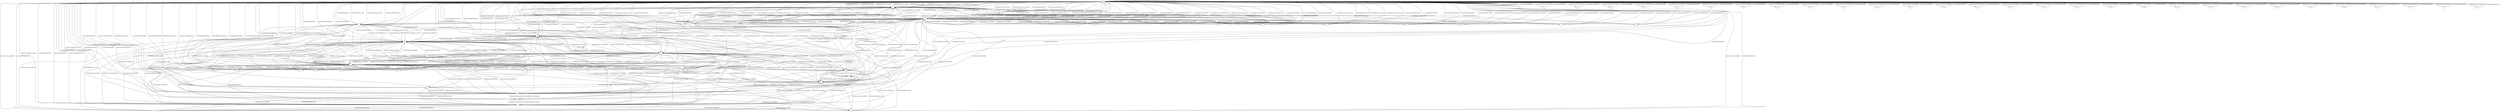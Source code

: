 digraph statespace {
 0 [label="0",shape=ellipse]
 1 [label="1",shape=ellipse]
 2 [label="2",shape=ellipse]
 3 [label="3",shape=ellipse]
 4 [label="4",shape=ellipse]
 5 [label="5",shape=ellipse]
 6 [label="6",shape=ellipse]
 7 [label="7",shape=ellipse]
 8 [label="8",shape=ellipse]
 9 [label="9",shape=ellipse]
 10 [label="10",shape=ellipse]
 11 [label="11",shape=ellipse]
 12 [label="12",shape=ellipse]
 13 [label="13",shape=ellipse]
 14 [label="14",shape=ellipse]
 15 [label="15",shape=ellipse]
 16 [label="16",shape=ellipse]
 17 [label="17",shape=ellipse]
 18 [label="18",shape=ellipse]
 19 [label="19",shape=ellipse]
 20 [label="20",shape=ellipse]
 21 [label="21",shape=ellipse]
 22 [label="22",shape=ellipse]
 23 [label="23",shape=ellipse]
 24 [label="24",shape=ellipse]
 25 [label="25",shape=ellipse]
 26 [label="26",shape=ellipse]
 27 [label="27",shape=ellipse]
 28 [label="28",shape=ellipse]
 29 [label="29",shape=ellipse]
 30 [label="30",shape=ellipse]
 31 [label="31",shape=ellipse]
 32 [label="32",shape=ellipse]
 33 [label="33",shape=ellipse]
 34 [label="34",shape=ellipse]
 35 [label="35",shape=ellipse]
 36 [label="36",shape=ellipse]
 37 [label="37",shape=ellipse]
 38 [label="38",shape=ellipse]
 39 [label="39",shape=ellipse]
 40 [label="40",shape=ellipse]
 41 [label="41",shape=ellipse]
 42 [label="42",shape=ellipse]
 43 [label="43",shape=ellipse]
 44 [label="44",shape=ellipse]
 45 [label="45",shape=ellipse]
 46 [label="46",shape=ellipse]
 47 [label="47",shape=ellipse]
 48 [label="48",shape=ellipse]
 49 [label="49",shape=ellipse]
 50 [label="50",shape=ellipse]
 51 [label="51",shape=ellipse]
 52 [label="52",shape=ellipse]
 53 [label="53",shape=ellipse]
 54 [label="54",shape=ellipse]
 55 [label="55",shape=ellipse]
 56 [label="56",shape=ellipse]
 57 [label="57",shape=ellipse]
 58 [label="58",shape=ellipse]
 59 [label="59",shape=ellipse]
 60 [label="60",shape=ellipse]
 61 [label="61",shape=ellipse]
 62 [label="62",shape=ellipse]
 63 [label="63",shape=ellipse]
 64 [label="64",shape=ellipse]
 65 [label="65",shape=ellipse]
 66 [label="66",shape=ellipse]
 67 [label="67",shape=ellipse]
 68 [label="68",shape=ellipse]
 69 [label="69",shape=ellipse]
 70 [label="70",shape=ellipse]
 71 [label="71",shape=ellipse]
 72 [label="72",shape=ellipse]
 73 [label="73",shape=ellipse]
 74 [label="74",shape=ellipse]
    0 -> 1[label="<none;idle;req_r2;req_r2;req_r4>"]
    0 -> 1[label="<none;idle;req_r7;req_r7;req_r4>"]
    0 -> 1[label="<none;idle;req_r6;req_r6;req_r4>"]
    0 -> 1[label="<none;idle;idle;idle;req_r4>"]
    0 -> 0[label="<none;idle;idle;idle;idle>"]
    0 -> 0[label="<none;idle;req_r2;req_r2;idle>"]
    0 -> 0[label="<none;req_r4;req_r2;req_r2;req_r4>"]
    0 -> 0[label="<none;idle;req_r7;req_r7;idle>"]
    0 -> 0[label="<none;req_r4;idle;idle;req_r4>"]
    0 -> 0[label="<none;idle;req_r6;req_r6;idle>"]
    0 -> 0[label="<none;req_r4;req_r7;req_r7;req_r4>"]
    0 -> 0[label="<none;req_r4;req_r6;req_r6;req_r4>"]
    0 -> 2[label="<none;req_r4;idle;req_r6;idle>"]
    0 -> 3[label="<none;idle;idle;req_r7;idle>"]
    0 -> 3[label="<none;req_r4;idle;req_r7;req_r4>"]
    0 -> 4[label="<none;idle;idle;req_r7;req_r4>"]
    0 -> 5[label="<none;req_r4;req_r6;req_r7;idle>"]
    0 -> 6[label="<none;idle;req_r7;idle;idle>"]
    0 -> 6[label="<none;req_r4;req_r7;idle;req_r4>"]
    0 -> 7[label="<none;idle;idle;req_r6;req_r4>"]
    0 -> 8[label="<none;req_r4;req_r2;req_r7;idle>"]
    0 -> 9[label="<none;req_r4;idle;idle;idle>"]
    0 -> 9[label="<none;req_r4;req_r7;req_r7;idle>"]
    0 -> 9[label="<none;req_r4;req_r6;req_r6;idle>"]
    0 -> 9[label="<none;req_r4;req_r2;req_r2;idle>"]
    0 -> 10[label="<none;idle;req_r2;req_r7;req_r4>"]
    0 -> 11[label="<none;req_r4;req_r2;idle;req_r4>"]
    0 -> 11[label="<none;idle;req_r2;idle;idle>"]
    0 -> 12[label="<none;req_r4;req_r2;req_r7;req_r4>"]
    0 -> 12[label="<none;idle;req_r2;req_r7;idle>"]
    0 -> 13[label="<none;req_r4;req_r6;req_r3;idle>"]
    0 -> 14[label="<none;idle;idle;req_r1;req_r4>"]
    0 -> 15[label="<none;req_r4;req_r2;idle;idle>"]
    0 -> 16[label="<none;idle;req_r6;req_r1;idle>"]
    0 -> 16[label="<none;req_r4;req_r6;req_r1;req_r4>"]
    0 -> 17[label="<none;req_r4;req_r7;idle;idle>"]
    0 -> 18[label="<none;req_r4;idle;req_r7;idle>"]
    0 -> 19[label="<none;idle;req_r6;idle;req_r4>"]
    0 -> 20[label="<none;idle;req_r2;idle;req_r4>"]
    0 -> 21[label="<none;req_r4;req_r7;req_r2;idle>"]
    0 -> 22[label="<none;req_r4;req_r6;req_r7;req_r4>"]
    0 -> 22[label="<none;idle;req_r6;req_r7;idle>"]
    0 -> 23[label="<none;idle;req_r6;req_r7;req_r4>"]
    0 -> 24[label="<none;idle;req_r7;req_r2;req_r4>"]
    0 -> 25[label="<none;req_r4;req_r6;req_r8;idle>"]
    0 -> 26[label="<none;idle;req_r7;idle;req_r4>"]
    0 -> 27[label="<none;req_r4;idle;req_r3;req_r4>"]
    0 -> 27[label="<none;idle;idle;req_r3;idle>"]
    0 -> 28[label="<none;req_r4;req_r6;req_r1;idle>"]
    0 -> 29[label="<none;idle;req_r6;idle;idle>"]
    0 -> 29[label="<none;req_r4;req_r6;idle;req_r4>"]
    0 -> 30[label="<none;req_r4;req_r6;idle;idle>"]
    0 -> 31[label="<none;idle;req_r7;req_r2;idle>"]
    0 -> 31[label="<none;req_r4;req_r7;req_r2;req_r4>"]
    0 -> 32[label="<none;req_r4;idle;req_r8;req_r4>"]
    0 -> 32[label="<none;idle;idle;req_r8;idle>"]
    0 -> 33[label="<none;req_r4;req_r7;req_r3;idle>"]
    0 -> 34[label="<none;req_r4;idle;req_r2;idle>"]
    0 -> 35[label="<none;req_r4;req_r7;req_r1;idle>"]
    0 -> 36[label="<none;idle;req_r7;req_r8;req_r4>"]
    0 -> 37[label="<none;req_r4;req_r2;req_r3;idle>"]
    0 -> 38[label="<none;req_r4;req_r7;req_r8;idle>"]
    0 -> 39[label="<none;idle;req_r6;req_r3;req_r4>"]
    0 -> 40[label="<none;req_r4;req_r6;req_r3;req_r4>"]
    0 -> 40[label="<none;idle;req_r6;req_r3;idle>"]
    0 -> 41[label="<none;req_r4;req_r7;req_r6;idle>"]
    0 -> 42[label="<none;idle;req_r7;req_r6;idle>"]
    0 -> 42[label="<none;req_r4;req_r7;req_r6;req_r4>"]
    0 -> 43[label="<none;req_r4;req_r2;req_r8;idle>"]
    0 -> 44[label="<none;req_r4;req_r6;req_r2;idle>"]
    0 -> 45[label="<none;idle;req_r6;req_r8;req_r4>"]
    0 -> 46[label="<none;req_r4;idle;req_r2;req_r4>"]
    0 -> 46[label="<none;idle;idle;req_r2;idle>"]
    0 -> 47[label="<none;idle;req_r7;req_r8;idle>"]
    0 -> 47[label="<none;req_r4;req_r7;req_r8;req_r4>"]
    0 -> 48[label="<none;idle;req_r7;req_r6;req_r4>"]
    0 -> 49[label="<none;idle;req_r7;req_r1;req_r4>"]
    0 -> 50[label="<none;req_r4;req_r6;req_r8;req_r4>"]
    0 -> 50[label="<none;idle;req_r6;req_r8;idle>"]
    0 -> 51[label="<none;req_r4;req_r7;req_r1;req_r4>"]
    0 -> 51[label="<none;idle;req_r7;req_r1;idle>"]
    0 -> 52[label="<none;idle;req_r6;req_r1;req_r4>"]
    0 -> 53[label="<none;idle;idle;req_r3;req_r4>"]
    0 -> 54[label="<none;req_r4;req_r2;req_r1;idle>"]
    0 -> 55[label="<none;idle;req_r7;req_r3;req_r4>"]
    0 -> 56[label="<none;idle;idle;req_r6;idle>"]
    0 -> 56[label="<none;req_r4;idle;req_r6;req_r4>"]
    0 -> 57[label="<none;req_r4;idle;req_r8;idle>"]
    0 -> 58[label="<none;idle;req_r7;req_r3;idle>"]
    0 -> 58[label="<none;req_r4;req_r7;req_r3;req_r4>"]
    0 -> 59[label="<none;idle;idle;req_r8;req_r4>"]
    0 -> 60[label="<none;idle;idle;req_r1;idle>"]
    0 -> 60[label="<none;req_r4;idle;req_r1;req_r4>"]
    0 -> 61[label="<none;req_r4;idle;req_r1;idle>"]
    0 -> 62[label="<none;idle;req_r2;req_r6;req_r4>"]
    0 -> 63[label="<none;idle;req_r6;req_r2;idle>"]
    0 -> 63[label="<none;req_r4;req_r6;req_r2;req_r4>"]
    0 -> 64[label="<none;req_r4;req_r2;req_r6;idle>"]
    0 -> 65[label="<none;req_r4;idle;req_r3;idle>"]
    0 -> 66[label="<none;idle;req_r6;req_r2;req_r4>"]
    0 -> 67[label="<none;idle;req_r2;req_r3;req_r4>"]
    0 -> 68[label="<none;idle;idle;req_r2;req_r4>"]
    0 -> 69[label="<none;idle;req_r2;req_r3;idle>"]
    0 -> 69[label="<none;req_r4;req_r2;req_r3;req_r4>"]
    0 -> 70[label="<none;req_r4;req_r2;req_r6;req_r4>"]
    0 -> 70[label="<none;idle;req_r2;req_r6;idle>"]
    0 -> 71[label="<none;idle;req_r2;req_r8;idle>"]
    0 -> 71[label="<none;req_r4;req_r2;req_r8;req_r4>"]
    0 -> 72[label="<none;idle;req_r2;req_r1;req_r4>"]
    0 -> 73[label="<none;idle;req_r2;req_r1;idle>"]
    0 -> 73[label="<none;req_r4;req_r2;req_r1;req_r4>"]
    0 -> 74[label="<none;idle;req_r2;req_r8;req_r4>"]
    1 -> 11[label="<none;idle;req_r2;idle;relall>"]
    1 -> 6[label="<none;idle;req_r7;idle;relall>"]
    1 -> 29[label="<none;idle;req_r6;idle;relall>"]
    1 -> 0[label="<none;idle;idle;idle;relall>"]
    1 -> 0[label="<none;idle;req_r2;req_r2;relall>"]
    1 -> 0[label="<none;idle;req_r7;req_r7;relall>"]
    1 -> 0[label="<none;idle;req_r6;req_r6;relall>"]
    1 -> 46[label="<none;idle;idle;req_r2;relall>"]
    1 -> 63[label="<none;idle;req_r6;req_r2;relall>"]
    1 -> 40[label="<none;idle;req_r6;req_r3;relall>"]
    1 -> 22[label="<none;idle;req_r6;req_r7;relall>"]
    1 -> 31[label="<none;idle;req_r7;req_r2;relall>"]
    1 -> 56[label="<none;idle;idle;req_r6;relall>"]
    1 -> 3[label="<none;idle;idle;req_r7;relall>"]
    1 -> 12[label="<none;idle;req_r2;req_r7;relall>"]
    1 -> 69[label="<none;idle;req_r2;req_r3;relall>"]
    1 -> 51[label="<none;idle;req_r7;req_r1;relall>"]
    1 -> 70[label="<none;idle;req_r2;req_r6;relall>"]
    1 -> 71[label="<none;idle;req_r2;req_r8;relall>"]
    1 -> 50[label="<none;idle;req_r6;req_r8;relall>"]
    1 -> 42[label="<none;idle;req_r7;req_r6;relall>"]
    1 -> 73[label="<none;idle;req_r2;req_r1;relall>"]
    1 -> 16[label="<none;idle;req_r6;req_r1;relall>"]
    1 -> 58[label="<none;idle;req_r7;req_r3;relall>"]
    1 -> 32[label="<none;idle;idle;req_r8;relall>"]
    1 -> 47[label="<none;idle;req_r7;req_r8;relall>"]
    1 -> 27[label="<none;idle;idle;req_r3;relall>"]
    1 -> 60[label="<none;idle;idle;req_r1;relall>"]
    2 -> 6[label="<none;relall;req_r7;relall;idle>"]
    2 -> 11[label="<none;relall;req_r2;relall;idle>"]
    2 -> 0[label="<none;relall;idle;relall;idle>"]
    3 -> 15[label="<none;req_r4;req_r2;relall;idle>"]
    3 -> 11[label="<none;idle;req_r2;relall;idle>"]
    3 -> 11[label="<none;req_r4;req_r2;relall;req_r4>"]
    3 -> 0[label="<none;req_r4;idle;relall;req_r4>"]
    3 -> 0[label="<none;idle;idle;relall;idle>"]
    3 -> 20[label="<none;idle;req_r2;relall;req_r4>"]
    3 -> 1[label="<none;idle;idle;relall;req_r4>"]
    3 -> 19[label="<none;idle;req_r6;relall;req_r4>"]
    3 -> 9[label="<none;req_r4;idle;relall;idle>"]
    3 -> 29[label="<none;req_r4;req_r6;relall;req_r4>"]
    3 -> 29[label="<none;idle;req_r6;relall;idle>"]
    3 -> 30[label="<none;req_r4;req_r6;relall;idle>"]
    4 -> 11[label="<none;idle;req_r2;relall;relall>"]
    4 -> 29[label="<none;idle;req_r6;relall;relall>"]
    4 -> 0[label="<none;idle;idle;relall;relall>"]
    5 -> 0[label="<none;relall;relall;relall;idle>"]
    6 -> 68[label="<none;idle;relall;req_r2;req_r4>"]
    6 -> 0[label="<none;idle;relall;idle;idle>"]
    6 -> 0[label="<none;req_r4;relall;idle;req_r4>"]
    6 -> 1[label="<none;idle;relall;idle;req_r4>"]
    6 -> 46[label="<none;req_r4;relall;req_r2;req_r4>"]
    6 -> 46[label="<none;idle;relall;req_r2;idle>"]
    6 -> 65[label="<none;req_r4;relall;req_r3;idle>"]
    6 -> 9[label="<none;req_r4;relall;idle;idle>"]
    6 -> 34[label="<none;req_r4;relall;req_r2;idle>"]
    6 -> 53[label="<none;idle;relall;req_r3;req_r4>"]
    6 -> 2[label="<none;req_r4;relall;req_r6;idle>"]
    6 -> 56[label="<none;req_r4;relall;req_r6;req_r4>"]
    6 -> 56[label="<none;idle;relall;req_r6;idle>"]
    6 -> 7[label="<none;idle;relall;req_r6;req_r4>"]
    6 -> 57[label="<none;req_r4;relall;req_r8;idle>"]
    6 -> 61[label="<none;req_r4;relall;req_r1;idle>"]
    6 -> 60[label="<none;idle;relall;req_r1;idle>"]
    6 -> 60[label="<none;req_r4;relall;req_r1;req_r4>"]
    6 -> 14[label="<none;idle;relall;req_r1;req_r4>"]
    6 -> 59[label="<none;idle;relall;req_r8;req_r4>"]
    6 -> 32[label="<none;idle;relall;req_r8;idle>"]
    6 -> 32[label="<none;req_r4;relall;req_r8;req_r4>"]
    6 -> 27[label="<none;idle;relall;req_r3;idle>"]
    6 -> 27[label="<none;req_r4;relall;req_r3;req_r4>"]
    7 -> 11[label="<none;idle;req_r2;relall;relall>"]
    7 -> 6[label="<none;idle;req_r7;relall;relall>"]
    7 -> 0[label="<none;idle;idle;relall;relall>"]
    8 -> 0[label="<none;relall;relall;relall;idle>"]
    9 -> 11[label="<none;relall;req_r2;idle;idle>"]
    9 -> 70[label="<none;relall;req_r2;req_r6;idle>"]
    9 -> 6[label="<none;relall;req_r7;idle;idle>"]
    9 -> 42[label="<none;relall;req_r7;req_r6;idle>"]
    9 -> 60[label="<none;relall;idle;req_r1;idle>"]
    9 -> 40[label="<none;relall;req_r6;req_r3;idle>"]
    9 -> 12[label="<none;relall;req_r2;req_r7;idle>"]
    9 -> 31[label="<none;relall;req_r7;req_r2;idle>"]
    9 -> 3[label="<none;relall;idle;req_r7;idle>"]
    9 -> 0[label="<none;relall;req_r7;req_r7;idle>"]
    9 -> 0[label="<none;relall;idle;idle;idle>"]
    9 -> 0[label="<none;relall;req_r2;req_r2;idle>"]
    9 -> 0[label="<none;relall;req_r6;req_r6;idle>"]
    9 -> 29[label="<none;relall;req_r6;idle;idle>"]
    9 -> 71[label="<none;relall;req_r2;req_r8;idle>"]
    9 -> 58[label="<none;relall;req_r7;req_r3;idle>"]
    9 -> 22[label="<none;relall;req_r6;req_r7;idle>"]
    9 -> 16[label="<none;relall;req_r6;req_r1;idle>"]
    9 -> 47[label="<none;relall;req_r7;req_r8;idle>"]
    9 -> 56[label="<none;relall;idle;req_r6;idle>"]
    9 -> 51[label="<none;relall;req_r7;req_r1;idle>"]
    9 -> 50[label="<none;relall;req_r6;req_r8;idle>"]
    9 -> 27[label="<none;relall;idle;req_r3;idle>"]
    9 -> 69[label="<none;relall;req_r2;req_r3;idle>"]
    9 -> 32[label="<none;relall;idle;req_r8;idle>"]
    9 -> 73[label="<none;relall;req_r2;req_r1;idle>"]
    9 -> 46[label="<none;relall;idle;req_r2;idle>"]
    9 -> 63[label="<none;relall;req_r6;req_r2;idle>"]
    10 -> 0[label="<none;idle;relall;relall;relall>"]
    11 -> 3[label="<none;idle;relall;req_r7;idle>"]
    11 -> 3[label="<none;req_r4;relall;req_r7;req_r4>"]
    11 -> 18[label="<none;req_r4;relall;req_r7;idle>"]
    11 -> 4[label="<none;idle;relall;req_r7;req_r4>"]
    11 -> 56[label="<none;idle;relall;req_r6;idle>"]
    11 -> 56[label="<none;req_r4;relall;req_r6;req_r4>"]
    11 -> 1[label="<none;idle;relall;idle;req_r4>"]
    11 -> 9[label="<none;req_r4;relall;idle;idle>"]
    11 -> 65[label="<none;req_r4;relall;req_r3;idle>"]
    11 -> 0[label="<none;idle;relall;idle;idle>"]
    11 -> 0[label="<none;req_r4;relall;idle;req_r4>"]
    11 -> 2[label="<none;req_r4;relall;req_r6;idle>"]
    11 -> 27[label="<none;idle;relall;req_r3;idle>"]
    11 -> 27[label="<none;req_r4;relall;req_r3;req_r4>"]
    11 -> 32[label="<none;idle;relall;req_r8;idle>"]
    11 -> 32[label="<none;req_r4;relall;req_r8;req_r4>"]
    11 -> 61[label="<none;req_r4;relall;req_r1;idle>"]
    11 -> 59[label="<none;idle;relall;req_r8;req_r4>"]
    11 -> 7[label="<none;idle;relall;req_r6;req_r4>"]
    11 -> 57[label="<none;req_r4;relall;req_r8;idle>"]
    11 -> 53[label="<none;idle;relall;req_r3;req_r4>"]
    11 -> 14[label="<none;idle;relall;req_r1;req_r4>"]
    11 -> 60[label="<none;idle;relall;req_r1;idle>"]
    11 -> 60[label="<none;req_r4;relall;req_r1;req_r4>"]
    12 -> 9[label="<none;req_r4;relall;relall;idle>"]
    12 -> 1[label="<none;idle;relall;relall;req_r4>"]
    12 -> 0[label="<none;req_r4;relall;relall;req_r4>"]
    12 -> 0[label="<none;idle;relall;relall;idle>"]
    13 -> 0[label="<none;relall;relall;relall;idle>"]
    14 -> 29[label="<none;idle;req_r6;relall;relall>"]
    14 -> 6[label="<none;idle;req_r7;relall;relall>"]
    14 -> 0[label="<none;idle;idle;relall;relall>"]
    14 -> 11[label="<none;idle;req_r2;relall;relall>"]
    15 -> 0[label="<none;relall;relall;idle;idle>"]
    15 -> 56[label="<none;relall;relall;req_r6;idle>"]
    15 -> 3[label="<none;relall;relall;req_r7;idle>"]
    15 -> 27[label="<none;relall;relall;req_r3;idle>"]
    15 -> 60[label="<none;relall;relall;req_r1;idle>"]
    15 -> 32[label="<none;relall;relall;req_r8;idle>"]
    16 -> 9[label="<none;req_r4;relall;relall;idle>"]
    16 -> 0[label="<none;idle;relall;relall;idle>"]
    16 -> 0[label="<none;req_r4;relall;relall;req_r4>"]
    16 -> 1[label="<none;idle;relall;relall;req_r4>"]
    17 -> 0[label="<none;relall;relall;idle;idle>"]
    17 -> 56[label="<none;relall;relall;req_r6;idle>"]
    17 -> 46[label="<none;relall;relall;req_r2;idle>"]
    17 -> 27[label="<none;relall;relall;req_r3;idle>"]
    17 -> 32[label="<none;relall;relall;req_r8;idle>"]
    17 -> 60[label="<none;relall;relall;req_r1;idle>"]
    18 -> 11[label="<none;relall;req_r2;relall;idle>"]
    18 -> 0[label="<none;relall;idle;relall;idle>"]
    18 -> 29[label="<none;relall;req_r6;relall;idle>"]
    19 -> 0[label="<none;idle;relall;idle;relall>"]
    19 -> 27[label="<none;idle;relall;req_r3;relall>"]
    19 -> 60[label="<none;idle;relall;req_r1;relall>"]
    19 -> 32[label="<none;idle;relall;req_r8;relall>"]
    19 -> 46[label="<none;idle;relall;req_r2;relall>"]
    19 -> 3[label="<none;idle;relall;req_r7;relall>"]
    20 -> 0[label="<none;idle;relall;idle;relall>"]
    20 -> 56[label="<none;idle;relall;req_r6;relall>"]
    20 -> 27[label="<none;idle;relall;req_r3;relall>"]
    20 -> 60[label="<none;idle;relall;req_r1;relall>"]
    20 -> 32[label="<none;idle;relall;req_r8;relall>"]
    20 -> 3[label="<none;idle;relall;req_r7;relall>"]
    21 -> 0[label="<none;relall;relall;relall;idle>"]
    22 -> 1[label="<none;idle;relall;relall;req_r4>"]
    22 -> 9[label="<none;req_r4;relall;relall;idle>"]
    22 -> 0[label="<none;req_r4;relall;relall;req_r4>"]
    22 -> 0[label="<none;idle;relall;relall;idle>"]
    23 -> 0[label="<none;idle;relall;relall;relall>"]
    24 -> 0[label="<none;idle;relall;relall;relall>"]
    25 -> 0[label="<none;relall;relall;relall;idle>"]
    26 -> 46[label="<none;idle;relall;req_r2;relall>"]
    26 -> 27[label="<none;idle;relall;req_r3;relall>"]
    26 -> 56[label="<none;idle;relall;req_r6;relall>"]
    26 -> 0[label="<none;idle;relall;idle;relall>"]
    26 -> 60[label="<none;idle;relall;req_r1;relall>"]
    26 -> 32[label="<none;idle;relall;req_r8;relall>"]
    27 -> 15[label="<none;req_r4;req_r2;relall;idle>"]
    27 -> 30[label="<none;req_r4;req_r6;relall;idle>"]
    27 -> 6[label="<none;req_r4;req_r7;relall;req_r4>"]
    27 -> 6[label="<none;idle;req_r7;relall;idle>"]
    27 -> 20[label="<none;idle;req_r2;relall;req_r4>"]
    27 -> 0[label="<none;idle;idle;relall;idle>"]
    27 -> 0[label="<none;req_r4;idle;relall;req_r4>"]
    27 -> 26[label="<none;idle;req_r7;relall;req_r4>"]
    27 -> 17[label="<none;req_r4;req_r7;relall;idle>"]
    27 -> 1[label="<none;idle;idle;relall;req_r4>"]
    27 -> 29[label="<none;req_r4;req_r6;relall;req_r4>"]
    27 -> 29[label="<none;idle;req_r6;relall;idle>"]
    27 -> 11[label="<none;idle;req_r2;relall;idle>"]
    27 -> 11[label="<none;req_r4;req_r2;relall;req_r4>"]
    27 -> 9[label="<none;req_r4;idle;relall;idle>"]
    27 -> 19[label="<none;idle;req_r6;relall;req_r4>"]
    28 -> 0[label="<none;relall;relall;relall;idle>"]
    29 -> 18[label="<none;req_r4;relall;req_r7;idle>"]
    29 -> 9[label="<none;req_r4;relall;idle;idle>"]
    29 -> 0[label="<none;idle;relall;idle;idle>"]
    29 -> 0[label="<none;req_r4;relall;idle;req_r4>"]
    29 -> 46[label="<none;idle;relall;req_r2;idle>"]
    29 -> 46[label="<none;req_r4;relall;req_r2;req_r4>"]
    29 -> 1[label="<none;idle;relall;idle;req_r4>"]
    29 -> 61[label="<none;req_r4;relall;req_r1;idle>"]
    29 -> 4[label="<none;idle;relall;req_r7;req_r4>"]
    29 -> 68[label="<none;idle;relall;req_r2;req_r4>"]
    29 -> 3[label="<none;idle;relall;req_r7;idle>"]
    29 -> 3[label="<none;req_r4;relall;req_r7;req_r4>"]
    29 -> 34[label="<none;req_r4;relall;req_r2;idle>"]
    29 -> 60[label="<none;req_r4;relall;req_r1;req_r4>"]
    29 -> 60[label="<none;idle;relall;req_r1;idle>"]
    29 -> 57[label="<none;req_r4;relall;req_r8;idle>"]
    29 -> 65[label="<none;req_r4;relall;req_r3;idle>"]
    29 -> 27[label="<none;req_r4;relall;req_r3;req_r4>"]
    29 -> 27[label="<none;idle;relall;req_r3;idle>"]
    29 -> 53[label="<none;idle;relall;req_r3;req_r4>"]
    29 -> 59[label="<none;idle;relall;req_r8;req_r4>"]
    29 -> 14[label="<none;idle;relall;req_r1;req_r4>"]
    29 -> 32[label="<none;req_r4;relall;req_r8;req_r4>"]
    29 -> 32[label="<none;idle;relall;req_r8;idle>"]
    30 -> 0[label="<none;relall;relall;idle;idle>"]
    30 -> 27[label="<none;relall;relall;req_r3;idle>"]
    30 -> 32[label="<none;relall;relall;req_r8;idle>"]
    30 -> 46[label="<none;relall;relall;req_r2;idle>"]
    30 -> 60[label="<none;relall;relall;req_r1;idle>"]
    30 -> 3[label="<none;relall;relall;req_r7;idle>"]
    31 -> 1[label="<none;idle;relall;relall;req_r4>"]
    31 -> 0[label="<none;req_r4;relall;relall;req_r4>"]
    31 -> 0[label="<none;idle;relall;relall;idle>"]
    31 -> 9[label="<none;req_r4;relall;relall;idle>"]
    32 -> 6[label="<none;req_r4;req_r7;relall;req_r4>"]
    32 -> 6[label="<none;idle;req_r7;relall;idle>"]
    32 -> 26[label="<none;idle;req_r7;relall;req_r4>"]
    32 -> 17[label="<none;req_r4;req_r7;relall;idle>"]
    32 -> 9[label="<none;req_r4;idle;relall;idle>"]
    32 -> 15[label="<none;req_r4;req_r2;relall;idle>"]
    32 -> 30[label="<none;req_r4;req_r6;relall;idle>"]
    32 -> 20[label="<none;idle;req_r2;relall;req_r4>"]
    32 -> 11[label="<none;idle;req_r2;relall;idle>"]
    32 -> 11[label="<none;req_r4;req_r2;relall;req_r4>"]
    32 -> 29[label="<none;idle;req_r6;relall;idle>"]
    32 -> 29[label="<none;req_r4;req_r6;relall;req_r4>"]
    32 -> 19[label="<none;idle;req_r6;relall;req_r4>"]
    32 -> 0[label="<none;idle;idle;relall;idle>"]
    32 -> 0[label="<none;req_r4;idle;relall;req_r4>"]
    32 -> 1[label="<none;idle;idle;relall;req_r4>"]
    33 -> 0[label="<none;relall;relall;relall;idle>"]
    34 -> 0[label="<none;relall;idle;relall;idle>"]
    34 -> 6[label="<none;relall;req_r7;relall;idle>"]
    34 -> 29[label="<none;relall;req_r6;relall;idle>"]
    35 -> 0[label="<none;relall;relall;relall;idle>"]
    36 -> 0[label="<none;idle;relall;relall;relall>"]
    37 -> 0[label="<none;relall;relall;relall;idle>"]
    38 -> 0[label="<none;relall;relall;relall;idle>"]
    39 -> 0[label="<none;idle;relall;relall;relall>"]
    40 -> 9[label="<none;req_r4;relall;relall;idle>"]
    40 -> 1[label="<none;idle;relall;relall;req_r4>"]
    40 -> 0[label="<none;idle;relall;relall;idle>"]
    40 -> 0[label="<none;req_r4;relall;relall;req_r4>"]
    41 -> 0[label="<none;relall;relall;relall;idle>"]
    42 -> 9[label="<none;req_r4;relall;relall;idle>"]
    42 -> 1[label="<none;idle;relall;relall;req_r4>"]
    42 -> 0[label="<none;idle;relall;relall;idle>"]
    42 -> 0[label="<none;req_r4;relall;relall;req_r4>"]
    43 -> 0[label="<none;relall;relall;relall;idle>"]
    44 -> 0[label="<none;relall;relall;relall;idle>"]
    45 -> 0[label="<none;idle;relall;relall;relall>"]
    46 -> 9[label="<none;req_r4;idle;relall;idle>"]
    46 -> 17[label="<none;req_r4;req_r7;relall;idle>"]
    46 -> 30[label="<none;req_r4;req_r6;relall;idle>"]
    46 -> 19[label="<none;idle;req_r6;relall;req_r4>"]
    46 -> 1[label="<none;idle;idle;relall;req_r4>"]
    46 -> 26[label="<none;idle;req_r7;relall;req_r4>"]
    46 -> 6[label="<none;req_r4;req_r7;relall;req_r4>"]
    46 -> 6[label="<none;idle;req_r7;relall;idle>"]
    46 -> 0[label="<none;req_r4;idle;relall;req_r4>"]
    46 -> 0[label="<none;idle;idle;relall;idle>"]
    46 -> 29[label="<none;req_r4;req_r6;relall;req_r4>"]
    46 -> 29[label="<none;idle;req_r6;relall;idle>"]
    47 -> 0[label="<none;idle;relall;relall;idle>"]
    47 -> 0[label="<none;req_r4;relall;relall;req_r4>"]
    47 -> 1[label="<none;idle;relall;relall;req_r4>"]
    47 -> 9[label="<none;req_r4;relall;relall;idle>"]
    48 -> 0[label="<none;idle;relall;relall;relall>"]
    49 -> 0[label="<none;idle;relall;relall;relall>"]
    50 -> 0[label="<none;req_r4;relall;relall;req_r4>"]
    50 -> 0[label="<none;idle;relall;relall;idle>"]
    50 -> 1[label="<none;idle;relall;relall;req_r4>"]
    50 -> 9[label="<none;req_r4;relall;relall;idle>"]
    51 -> 9[label="<none;req_r4;relall;relall;idle>"]
    51 -> 1[label="<none;idle;relall;relall;req_r4>"]
    51 -> 0[label="<none;req_r4;relall;relall;req_r4>"]
    51 -> 0[label="<none;idle;relall;relall;idle>"]
    52 -> 0[label="<none;idle;relall;relall;relall>"]
    53 -> 11[label="<none;idle;req_r2;relall;relall>"]
    53 -> 6[label="<none;idle;req_r7;relall;relall>"]
    53 -> 29[label="<none;idle;req_r6;relall;relall>"]
    53 -> 0[label="<none;idle;idle;relall;relall>"]
    54 -> 0[label="<none;relall;relall;relall;idle>"]
    55 -> 0[label="<none;idle;relall;relall;relall>"]
    56 -> 6[label="<none;idle;req_r7;relall;idle>"]
    56 -> 6[label="<none;req_r4;req_r7;relall;req_r4>"]
    56 -> 26[label="<none;idle;req_r7;relall;req_r4>"]
    56 -> 20[label="<none;idle;req_r2;relall;req_r4>"]
    56 -> 11[label="<none;idle;req_r2;relall;idle>"]
    56 -> 11[label="<none;req_r4;req_r2;relall;req_r4>"]
    56 -> 17[label="<none;req_r4;req_r7;relall;idle>"]
    56 -> 9[label="<none;req_r4;idle;relall;idle>"]
    56 -> 1[label="<none;idle;idle;relall;req_r4>"]
    56 -> 15[label="<none;req_r4;req_r2;relall;idle>"]
    56 -> 0[label="<none;idle;idle;relall;idle>"]
    56 -> 0[label="<none;req_r4;idle;relall;req_r4>"]
    57 -> 11[label="<none;relall;req_r2;relall;idle>"]
    57 -> 6[label="<none;relall;req_r7;relall;idle>"]
    57 -> 0[label="<none;relall;idle;relall;idle>"]
    57 -> 29[label="<none;relall;req_r6;relall;idle>"]
    58 -> 9[label="<none;req_r4;relall;relall;idle>"]
    58 -> 0[label="<none;req_r4;relall;relall;req_r4>"]
    58 -> 0[label="<none;idle;relall;relall;idle>"]
    58 -> 1[label="<none;idle;relall;relall;req_r4>"]
    59 -> 0[label="<none;idle;idle;relall;relall>"]
    59 -> 11[label="<none;idle;req_r2;relall;relall>"]
    59 -> 29[label="<none;idle;req_r6;relall;relall>"]
    59 -> 6[label="<none;idle;req_r7;relall;relall>"]
    60 -> 11[label="<none;idle;req_r2;relall;idle>"]
    60 -> 11[label="<none;req_r4;req_r2;relall;req_r4>"]
    60 -> 17[label="<none;req_r4;req_r7;relall;idle>"]
    60 -> 6[label="<none;idle;req_r7;relall;idle>"]
    60 -> 6[label="<none;req_r4;req_r7;relall;req_r4>"]
    60 -> 20[label="<none;idle;req_r2;relall;req_r4>"]
    60 -> 26[label="<none;idle;req_r7;relall;req_r4>"]
    60 -> 15[label="<none;req_r4;req_r2;relall;idle>"]
    60 -> 9[label="<none;req_r4;idle;relall;idle>"]
    60 -> 0[label="<none;req_r4;idle;relall;req_r4>"]
    60 -> 0[label="<none;idle;idle;relall;idle>"]
    60 -> 29[label="<none;idle;req_r6;relall;idle>"]
    60 -> 29[label="<none;req_r4;req_r6;relall;req_r4>"]
    60 -> 19[label="<none;idle;req_r6;relall;req_r4>"]
    60 -> 30[label="<none;req_r4;req_r6;relall;idle>"]
    60 -> 1[label="<none;idle;idle;relall;req_r4>"]
    61 -> 6[label="<none;relall;req_r7;relall;idle>"]
    61 -> 29[label="<none;relall;req_r6;relall;idle>"]
    61 -> 0[label="<none;relall;idle;relall;idle>"]
    61 -> 11[label="<none;relall;req_r2;relall;idle>"]
    62 -> 0[label="<none;idle;relall;relall;relall>"]
    63 -> 0[label="<none;req_r4;relall;relall;req_r4>"]
    63 -> 0[label="<none;idle;relall;relall;idle>"]
    63 -> 1[label="<none;idle;relall;relall;req_r4>"]
    63 -> 9[label="<none;req_r4;relall;relall;idle>"]
    64 -> 0[label="<none;relall;relall;relall;idle>"]
    65 -> 6[label="<none;relall;req_r7;relall;idle>"]
    65 -> 11[label="<none;relall;req_r2;relall;idle>"]
    65 -> 29[label="<none;relall;req_r6;relall;idle>"]
    65 -> 0[label="<none;relall;idle;relall;idle>"]
    66 -> 0[label="<none;idle;relall;relall;relall>"]
    67 -> 0[label="<none;idle;relall;relall;relall>"]
    68 -> 0[label="<none;idle;idle;relall;relall>"]
    68 -> 6[label="<none;idle;req_r7;relall;relall>"]
    68 -> 29[label="<none;idle;req_r6;relall;relall>"]
    69 -> 1[label="<none;idle;relall;relall;req_r4>"]
    69 -> 9[label="<none;req_r4;relall;relall;idle>"]
    69 -> 0[label="<none;idle;relall;relall;idle>"]
    69 -> 0[label="<none;req_r4;relall;relall;req_r4>"]
    70 -> 0[label="<none;req_r4;relall;relall;req_r4>"]
    70 -> 0[label="<none;idle;relall;relall;idle>"]
    70 -> 9[label="<none;req_r4;relall;relall;idle>"]
    70 -> 1[label="<none;idle;relall;relall;req_r4>"]
    71 -> 0[label="<none;req_r4;relall;relall;req_r4>"]
    71 -> 0[label="<none;idle;relall;relall;idle>"]
    71 -> 9[label="<none;req_r4;relall;relall;idle>"]
    71 -> 1[label="<none;idle;relall;relall;req_r4>"]
    72 -> 0[label="<none;idle;relall;relall;relall>"]
    73 -> 9[label="<none;req_r4;relall;relall;idle>"]
    73 -> 1[label="<none;idle;relall;relall;req_r4>"]
    73 -> 0[label="<none;idle;relall;relall;idle>"]
    73 -> 0[label="<none;req_r4;relall;relall;req_r4>"]
    74 -> 0[label="<none;idle;relall;relall;relall>"]
}
